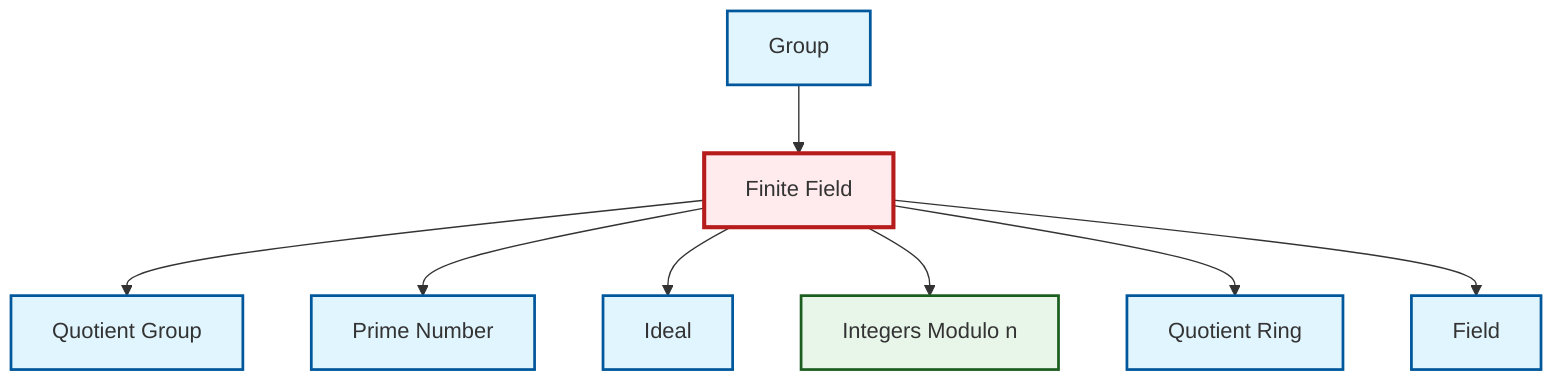 graph TD
    classDef definition fill:#e1f5fe,stroke:#01579b,stroke-width:2px
    classDef theorem fill:#f3e5f5,stroke:#4a148c,stroke-width:2px
    classDef axiom fill:#fff3e0,stroke:#e65100,stroke-width:2px
    classDef example fill:#e8f5e9,stroke:#1b5e20,stroke-width:2px
    classDef current fill:#ffebee,stroke:#b71c1c,stroke-width:3px
    def-prime["Prime Number"]:::definition
    def-field["Field"]:::definition
    def-quotient-group["Quotient Group"]:::definition
    def-ideal["Ideal"]:::definition
    def-quotient-ring["Quotient Ring"]:::definition
    ex-finite-field["Finite Field"]:::example
    def-group["Group"]:::definition
    ex-quotient-integers-mod-n["Integers Modulo n"]:::example
    ex-finite-field --> def-quotient-group
    ex-finite-field --> def-prime
    ex-finite-field --> def-ideal
    ex-finite-field --> ex-quotient-integers-mod-n
    def-group --> ex-finite-field
    ex-finite-field --> def-quotient-ring
    ex-finite-field --> def-field
    class ex-finite-field current
